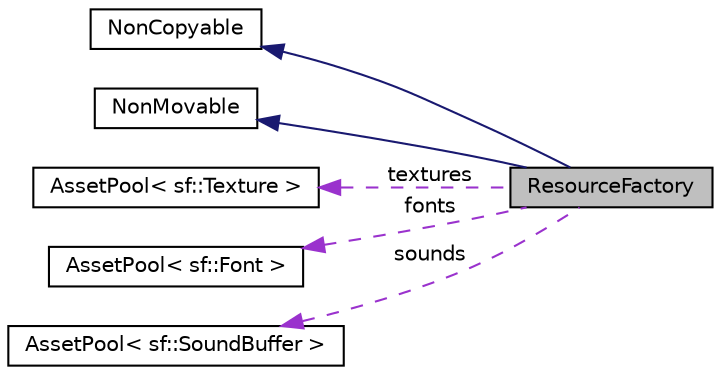 digraph "ResourceFactory"
{
 // LATEX_PDF_SIZE
  edge [fontname="Helvetica",fontsize="10",labelfontname="Helvetica",labelfontsize="10"];
  node [fontname="Helvetica",fontsize="10",shape=record];
  rankdir="LR";
  Node1 [label="ResourceFactory",height=0.2,width=0.4,color="black", fillcolor="grey75", style="filled", fontcolor="black",tooltip="Handles and responsible for our resource creation."];
  Node2 -> Node1 [dir="back",color="midnightblue",fontsize="10",style="solid",fontname="Helvetica"];
  Node2 [label="NonCopyable",height=0.2,width=0.4,color="black", fillcolor="white", style="filled",URL="$structNonCopyable.html",tooltip="Utility class. Inheriting from it deletes the copy constructor and copy assignment."];
  Node3 -> Node1 [dir="back",color="midnightblue",fontsize="10",style="solid",fontname="Helvetica"];
  Node3 [label="NonMovable",height=0.2,width=0.4,color="black", fillcolor="white", style="filled",URL="$structNonMovable.html",tooltip="Utility class. Inheriting from it deletes the move constructor and move assignment."];
  Node4 -> Node1 [dir="back",color="darkorchid3",fontsize="10",style="dashed",label=" textures" ,fontname="Helvetica"];
  Node4 [label="AssetPool\< sf::Texture \>",height=0.2,width=0.4,color="black", fillcolor="white", style="filled",URL="$classAssetPool.html",tooltip=" "];
  Node5 -> Node1 [dir="back",color="darkorchid3",fontsize="10",style="dashed",label=" fonts" ,fontname="Helvetica"];
  Node5 [label="AssetPool\< sf::Font \>",height=0.2,width=0.4,color="black", fillcolor="white", style="filled",URL="$classAssetPool.html",tooltip=" "];
  Node6 -> Node1 [dir="back",color="darkorchid3",fontsize="10",style="dashed",label=" sounds" ,fontname="Helvetica"];
  Node6 [label="AssetPool\< sf::SoundBuffer \>",height=0.2,width=0.4,color="black", fillcolor="white", style="filled",URL="$classAssetPool.html",tooltip=" "];
}
